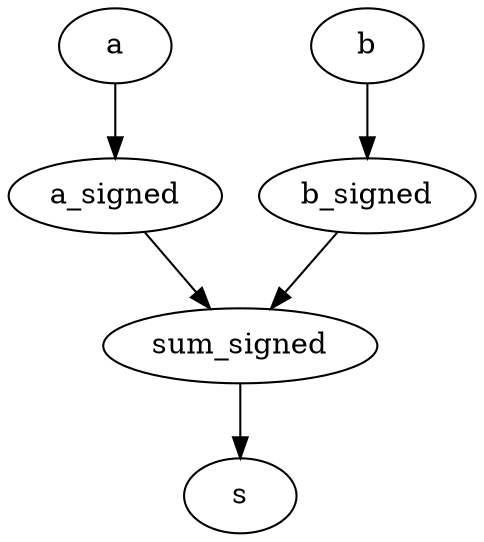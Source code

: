 strict digraph "" {
	a	[complexity=8,
		importance=0.391608204918,
		rank=0.0489510256147];
	a_signed	[complexity=5,
		importance=0.327672229796,
		rank=0.0655344459593];
	a -> a_signed;
	b	[complexity=8,
		importance=0.391608204918,
		rank=0.0489510256147];
	b_signed	[complexity=5,
		importance=0.327672229796,
		rank=0.0655344459593];
	b -> b_signed;
	sum_signed	[complexity=2,
		importance=0.231768124364,
		rank=0.115884062182];
	b_signed -> sum_signed;
	s	[complexity=0,
		importance=0.119879929676,
		rank=0.0];
	sum_signed -> s;
	a_signed -> sum_signed;
}
